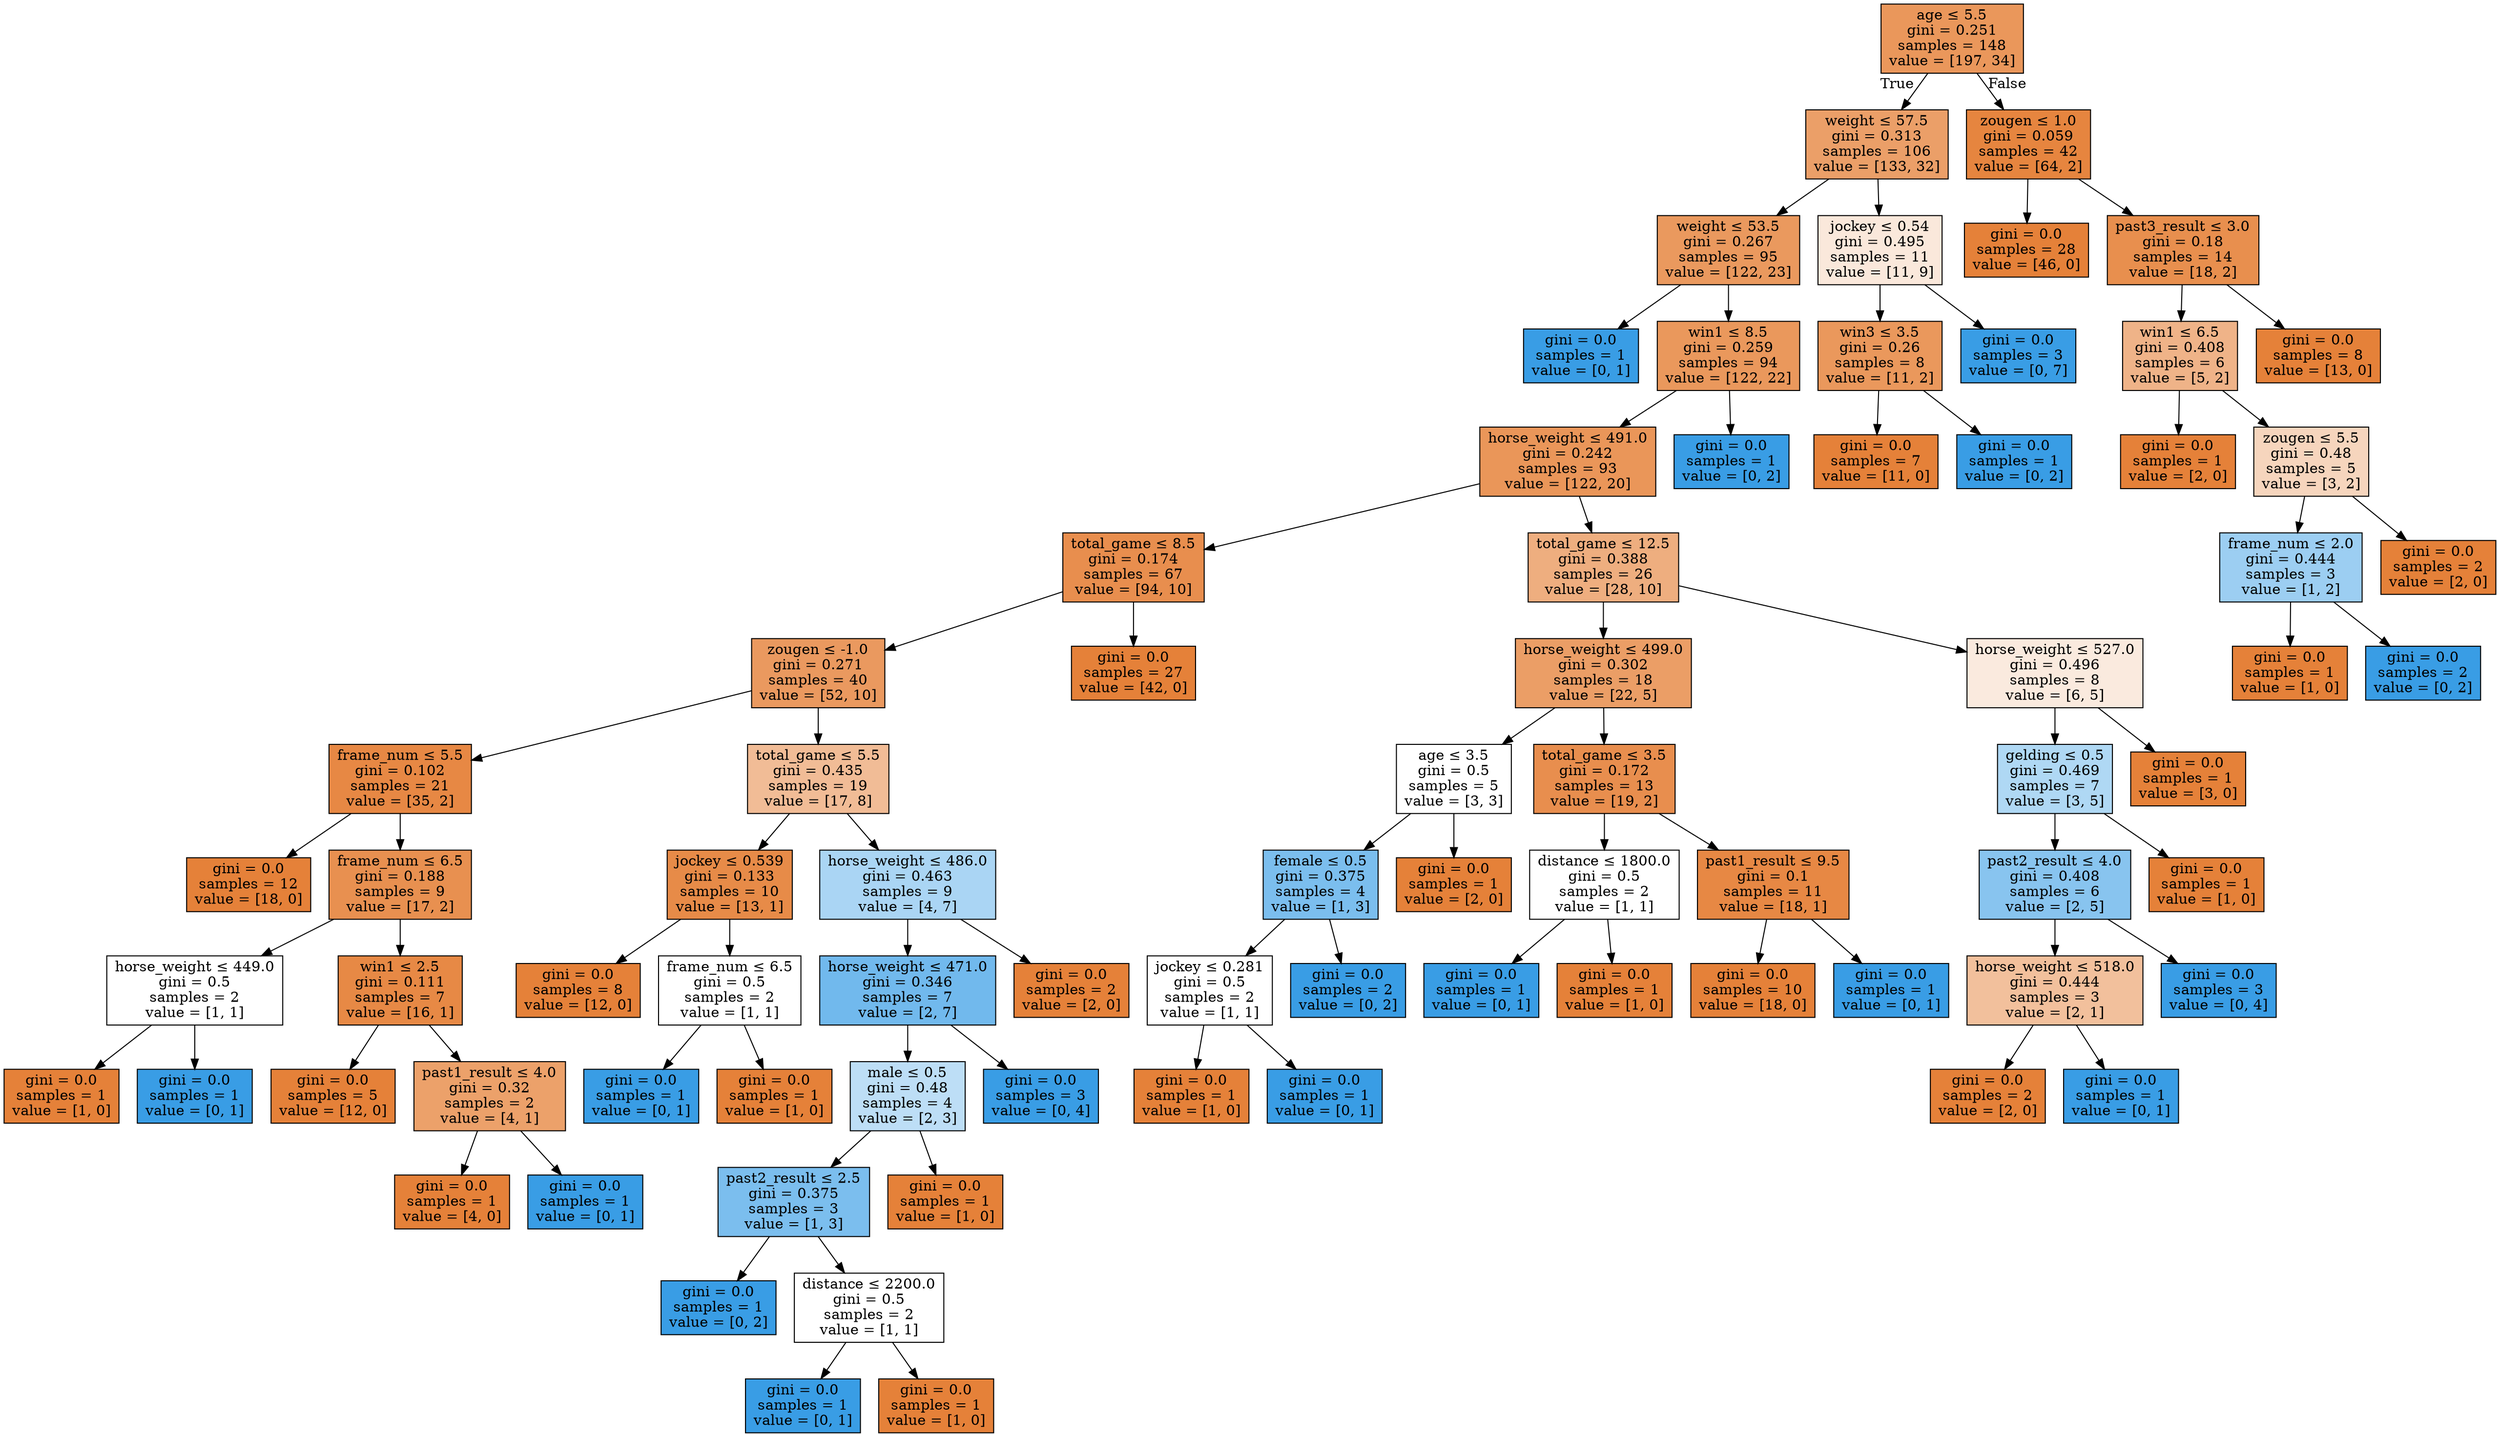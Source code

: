 digraph Tree {
node [shape=box, style="filled", color="black"] ;
0 [label=<age &le; 5.5<br/>gini = 0.251<br/>samples = 148<br/>value = [197, 34]>, fillcolor="#e58139d3"] ;
1 [label=<weight &le; 57.5<br/>gini = 0.313<br/>samples = 106<br/>value = [133, 32]>, fillcolor="#e58139c2"] ;
0 -> 1 [labeldistance=2.5, labelangle=45, headlabel="True"] ;
2 [label=<weight &le; 53.5<br/>gini = 0.267<br/>samples = 95<br/>value = [122, 23]>, fillcolor="#e58139cf"] ;
1 -> 2 ;
3 [label=<gini = 0.0<br/>samples = 1<br/>value = [0, 1]>, fillcolor="#399de5ff"] ;
2 -> 3 ;
4 [label=<win1 &le; 8.5<br/>gini = 0.259<br/>samples = 94<br/>value = [122, 22]>, fillcolor="#e58139d1"] ;
2 -> 4 ;
5 [label=<horse_weight &le; 491.0<br/>gini = 0.242<br/>samples = 93<br/>value = [122, 20]>, fillcolor="#e58139d5"] ;
4 -> 5 ;
6 [label=<total_game &le; 8.5<br/>gini = 0.174<br/>samples = 67<br/>value = [94, 10]>, fillcolor="#e58139e4"] ;
5 -> 6 ;
7 [label=<zougen &le; -1.0<br/>gini = 0.271<br/>samples = 40<br/>value = [52, 10]>, fillcolor="#e58139ce"] ;
6 -> 7 ;
8 [label=<frame_num &le; 5.5<br/>gini = 0.102<br/>samples = 21<br/>value = [35, 2]>, fillcolor="#e58139f0"] ;
7 -> 8 ;
9 [label=<gini = 0.0<br/>samples = 12<br/>value = [18, 0]>, fillcolor="#e58139ff"] ;
8 -> 9 ;
10 [label=<frame_num &le; 6.5<br/>gini = 0.188<br/>samples = 9<br/>value = [17, 2]>, fillcolor="#e58139e1"] ;
8 -> 10 ;
11 [label=<horse_weight &le; 449.0<br/>gini = 0.5<br/>samples = 2<br/>value = [1, 1]>, fillcolor="#e5813900"] ;
10 -> 11 ;
12 [label=<gini = 0.0<br/>samples = 1<br/>value = [1, 0]>, fillcolor="#e58139ff"] ;
11 -> 12 ;
13 [label=<gini = 0.0<br/>samples = 1<br/>value = [0, 1]>, fillcolor="#399de5ff"] ;
11 -> 13 ;
14 [label=<win1 &le; 2.5<br/>gini = 0.111<br/>samples = 7<br/>value = [16, 1]>, fillcolor="#e58139ef"] ;
10 -> 14 ;
15 [label=<gini = 0.0<br/>samples = 5<br/>value = [12, 0]>, fillcolor="#e58139ff"] ;
14 -> 15 ;
16 [label=<past1_result &le; 4.0<br/>gini = 0.32<br/>samples = 2<br/>value = [4, 1]>, fillcolor="#e58139bf"] ;
14 -> 16 ;
17 [label=<gini = 0.0<br/>samples = 1<br/>value = [4, 0]>, fillcolor="#e58139ff"] ;
16 -> 17 ;
18 [label=<gini = 0.0<br/>samples = 1<br/>value = [0, 1]>, fillcolor="#399de5ff"] ;
16 -> 18 ;
19 [label=<total_game &le; 5.5<br/>gini = 0.435<br/>samples = 19<br/>value = [17, 8]>, fillcolor="#e5813987"] ;
7 -> 19 ;
20 [label=<jockey &le; 0.539<br/>gini = 0.133<br/>samples = 10<br/>value = [13, 1]>, fillcolor="#e58139eb"] ;
19 -> 20 ;
21 [label=<gini = 0.0<br/>samples = 8<br/>value = [12, 0]>, fillcolor="#e58139ff"] ;
20 -> 21 ;
22 [label=<frame_num &le; 6.5<br/>gini = 0.5<br/>samples = 2<br/>value = [1, 1]>, fillcolor="#e5813900"] ;
20 -> 22 ;
23 [label=<gini = 0.0<br/>samples = 1<br/>value = [0, 1]>, fillcolor="#399de5ff"] ;
22 -> 23 ;
24 [label=<gini = 0.0<br/>samples = 1<br/>value = [1, 0]>, fillcolor="#e58139ff"] ;
22 -> 24 ;
25 [label=<horse_weight &le; 486.0<br/>gini = 0.463<br/>samples = 9<br/>value = [4, 7]>, fillcolor="#399de56d"] ;
19 -> 25 ;
26 [label=<horse_weight &le; 471.0<br/>gini = 0.346<br/>samples = 7<br/>value = [2, 7]>, fillcolor="#399de5b6"] ;
25 -> 26 ;
27 [label=<male &le; 0.5<br/>gini = 0.48<br/>samples = 4<br/>value = [2, 3]>, fillcolor="#399de555"] ;
26 -> 27 ;
28 [label=<past2_result &le; 2.5<br/>gini = 0.375<br/>samples = 3<br/>value = [1, 3]>, fillcolor="#399de5aa"] ;
27 -> 28 ;
29 [label=<gini = 0.0<br/>samples = 1<br/>value = [0, 2]>, fillcolor="#399de5ff"] ;
28 -> 29 ;
30 [label=<distance &le; 2200.0<br/>gini = 0.5<br/>samples = 2<br/>value = [1, 1]>, fillcolor="#e5813900"] ;
28 -> 30 ;
31 [label=<gini = 0.0<br/>samples = 1<br/>value = [0, 1]>, fillcolor="#399de5ff"] ;
30 -> 31 ;
32 [label=<gini = 0.0<br/>samples = 1<br/>value = [1, 0]>, fillcolor="#e58139ff"] ;
30 -> 32 ;
33 [label=<gini = 0.0<br/>samples = 1<br/>value = [1, 0]>, fillcolor="#e58139ff"] ;
27 -> 33 ;
34 [label=<gini = 0.0<br/>samples = 3<br/>value = [0, 4]>, fillcolor="#399de5ff"] ;
26 -> 34 ;
35 [label=<gini = 0.0<br/>samples = 2<br/>value = [2, 0]>, fillcolor="#e58139ff"] ;
25 -> 35 ;
36 [label=<gini = 0.0<br/>samples = 27<br/>value = [42, 0]>, fillcolor="#e58139ff"] ;
6 -> 36 ;
37 [label=<total_game &le; 12.5<br/>gini = 0.388<br/>samples = 26<br/>value = [28, 10]>, fillcolor="#e58139a4"] ;
5 -> 37 ;
38 [label=<horse_weight &le; 499.0<br/>gini = 0.302<br/>samples = 18<br/>value = [22, 5]>, fillcolor="#e58139c5"] ;
37 -> 38 ;
39 [label=<age &le; 3.5<br/>gini = 0.5<br/>samples = 5<br/>value = [3, 3]>, fillcolor="#e5813900"] ;
38 -> 39 ;
40 [label=<female &le; 0.5<br/>gini = 0.375<br/>samples = 4<br/>value = [1, 3]>, fillcolor="#399de5aa"] ;
39 -> 40 ;
41 [label=<jockey &le; 0.281<br/>gini = 0.5<br/>samples = 2<br/>value = [1, 1]>, fillcolor="#e5813900"] ;
40 -> 41 ;
42 [label=<gini = 0.0<br/>samples = 1<br/>value = [1, 0]>, fillcolor="#e58139ff"] ;
41 -> 42 ;
43 [label=<gini = 0.0<br/>samples = 1<br/>value = [0, 1]>, fillcolor="#399de5ff"] ;
41 -> 43 ;
44 [label=<gini = 0.0<br/>samples = 2<br/>value = [0, 2]>, fillcolor="#399de5ff"] ;
40 -> 44 ;
45 [label=<gini = 0.0<br/>samples = 1<br/>value = [2, 0]>, fillcolor="#e58139ff"] ;
39 -> 45 ;
46 [label=<total_game &le; 3.5<br/>gini = 0.172<br/>samples = 13<br/>value = [19, 2]>, fillcolor="#e58139e4"] ;
38 -> 46 ;
47 [label=<distance &le; 1800.0<br/>gini = 0.5<br/>samples = 2<br/>value = [1, 1]>, fillcolor="#e5813900"] ;
46 -> 47 ;
48 [label=<gini = 0.0<br/>samples = 1<br/>value = [0, 1]>, fillcolor="#399de5ff"] ;
47 -> 48 ;
49 [label=<gini = 0.0<br/>samples = 1<br/>value = [1, 0]>, fillcolor="#e58139ff"] ;
47 -> 49 ;
50 [label=<past1_result &le; 9.5<br/>gini = 0.1<br/>samples = 11<br/>value = [18, 1]>, fillcolor="#e58139f1"] ;
46 -> 50 ;
51 [label=<gini = 0.0<br/>samples = 10<br/>value = [18, 0]>, fillcolor="#e58139ff"] ;
50 -> 51 ;
52 [label=<gini = 0.0<br/>samples = 1<br/>value = [0, 1]>, fillcolor="#399de5ff"] ;
50 -> 52 ;
53 [label=<horse_weight &le; 527.0<br/>gini = 0.496<br/>samples = 8<br/>value = [6, 5]>, fillcolor="#e581392a"] ;
37 -> 53 ;
54 [label=<gelding &le; 0.5<br/>gini = 0.469<br/>samples = 7<br/>value = [3, 5]>, fillcolor="#399de566"] ;
53 -> 54 ;
55 [label=<past2_result &le; 4.0<br/>gini = 0.408<br/>samples = 6<br/>value = [2, 5]>, fillcolor="#399de599"] ;
54 -> 55 ;
56 [label=<horse_weight &le; 518.0<br/>gini = 0.444<br/>samples = 3<br/>value = [2, 1]>, fillcolor="#e581397f"] ;
55 -> 56 ;
57 [label=<gini = 0.0<br/>samples = 2<br/>value = [2, 0]>, fillcolor="#e58139ff"] ;
56 -> 57 ;
58 [label=<gini = 0.0<br/>samples = 1<br/>value = [0, 1]>, fillcolor="#399de5ff"] ;
56 -> 58 ;
59 [label=<gini = 0.0<br/>samples = 3<br/>value = [0, 4]>, fillcolor="#399de5ff"] ;
55 -> 59 ;
60 [label=<gini = 0.0<br/>samples = 1<br/>value = [1, 0]>, fillcolor="#e58139ff"] ;
54 -> 60 ;
61 [label=<gini = 0.0<br/>samples = 1<br/>value = [3, 0]>, fillcolor="#e58139ff"] ;
53 -> 61 ;
62 [label=<gini = 0.0<br/>samples = 1<br/>value = [0, 2]>, fillcolor="#399de5ff"] ;
4 -> 62 ;
63 [label=<jockey &le; 0.54<br/>gini = 0.495<br/>samples = 11<br/>value = [11, 9]>, fillcolor="#e581392e"] ;
1 -> 63 ;
64 [label=<win3 &le; 3.5<br/>gini = 0.26<br/>samples = 8<br/>value = [11, 2]>, fillcolor="#e58139d1"] ;
63 -> 64 ;
65 [label=<gini = 0.0<br/>samples = 7<br/>value = [11, 0]>, fillcolor="#e58139ff"] ;
64 -> 65 ;
66 [label=<gini = 0.0<br/>samples = 1<br/>value = [0, 2]>, fillcolor="#399de5ff"] ;
64 -> 66 ;
67 [label=<gini = 0.0<br/>samples = 3<br/>value = [0, 7]>, fillcolor="#399de5ff"] ;
63 -> 67 ;
68 [label=<zougen &le; 1.0<br/>gini = 0.059<br/>samples = 42<br/>value = [64, 2]>, fillcolor="#e58139f7"] ;
0 -> 68 [labeldistance=2.5, labelangle=-45, headlabel="False"] ;
69 [label=<gini = 0.0<br/>samples = 28<br/>value = [46, 0]>, fillcolor="#e58139ff"] ;
68 -> 69 ;
70 [label=<past3_result &le; 3.0<br/>gini = 0.18<br/>samples = 14<br/>value = [18, 2]>, fillcolor="#e58139e3"] ;
68 -> 70 ;
71 [label=<win1 &le; 6.5<br/>gini = 0.408<br/>samples = 6<br/>value = [5, 2]>, fillcolor="#e5813999"] ;
70 -> 71 ;
72 [label=<gini = 0.0<br/>samples = 1<br/>value = [2, 0]>, fillcolor="#e58139ff"] ;
71 -> 72 ;
73 [label=<zougen &le; 5.5<br/>gini = 0.48<br/>samples = 5<br/>value = [3, 2]>, fillcolor="#e5813955"] ;
71 -> 73 ;
74 [label=<frame_num &le; 2.0<br/>gini = 0.444<br/>samples = 3<br/>value = [1, 2]>, fillcolor="#399de57f"] ;
73 -> 74 ;
75 [label=<gini = 0.0<br/>samples = 1<br/>value = [1, 0]>, fillcolor="#e58139ff"] ;
74 -> 75 ;
76 [label=<gini = 0.0<br/>samples = 2<br/>value = [0, 2]>, fillcolor="#399de5ff"] ;
74 -> 76 ;
77 [label=<gini = 0.0<br/>samples = 2<br/>value = [2, 0]>, fillcolor="#e58139ff"] ;
73 -> 77 ;
78 [label=<gini = 0.0<br/>samples = 8<br/>value = [13, 0]>, fillcolor="#e58139ff"] ;
70 -> 78 ;
}
